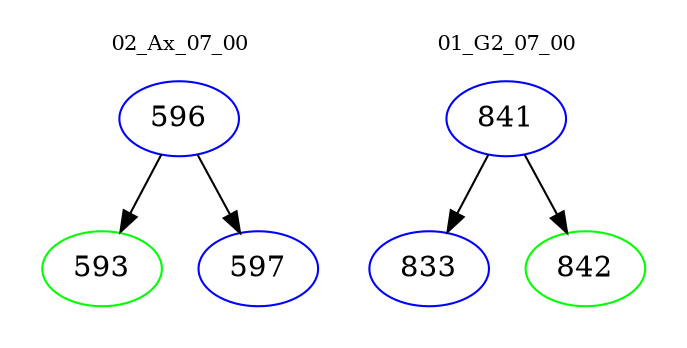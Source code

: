 digraph{
subgraph cluster_0 {
color = white
label = "02_Ax_07_00";
fontsize=10;
T0_596 [label="596", color="blue"]
T0_596 -> T0_593 [color="black"]
T0_593 [label="593", color="green"]
T0_596 -> T0_597 [color="black"]
T0_597 [label="597", color="blue"]
}
subgraph cluster_1 {
color = white
label = "01_G2_07_00";
fontsize=10;
T1_841 [label="841", color="blue"]
T1_841 -> T1_833 [color="black"]
T1_833 [label="833", color="blue"]
T1_841 -> T1_842 [color="black"]
T1_842 [label="842", color="green"]
}
}
